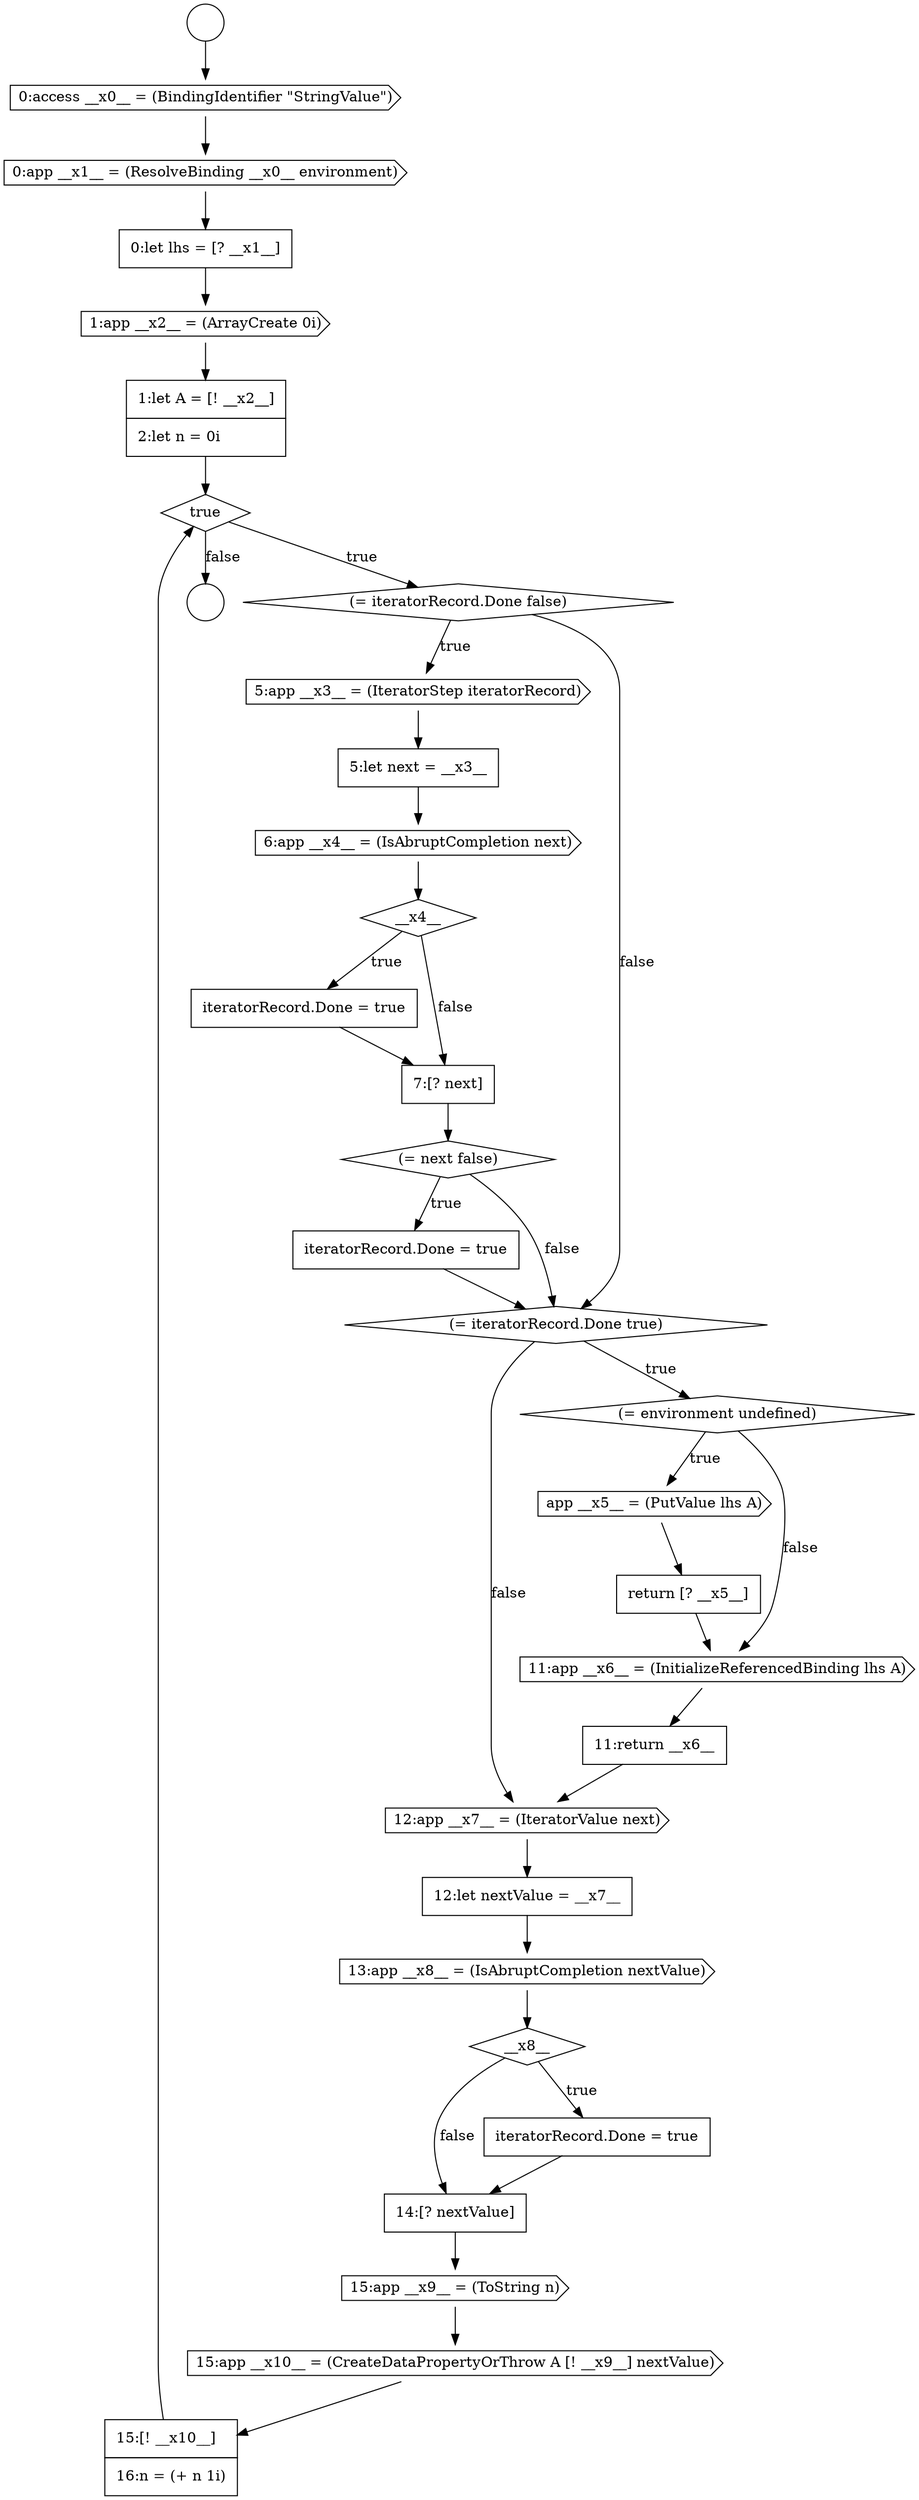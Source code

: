 digraph {
  node7100 [shape=circle label=" " color="black" fillcolor="white" style=filled]
  node7115 [shape=diamond, label=<<font color="black">(= next false)</font>> color="black" fillcolor="white" style=filled]
  node7116 [shape=none, margin=0, label=<<font color="black">
    <table border="0" cellborder="1" cellspacing="0" cellpadding="10">
      <tr><td align="left">iteratorRecord.Done = true</td></tr>
    </table>
  </font>> color="black" fillcolor="white" style=filled]
  node7123 [shape=cds, label=<<font color="black">12:app __x7__ = (IteratorValue next)</font>> color="black" fillcolor="white" style=filled]
  node7106 [shape=none, margin=0, label=<<font color="black">
    <table border="0" cellborder="1" cellspacing="0" cellpadding="10">
      <tr><td align="left">1:let A = [! __x2__]</td></tr>
      <tr><td align="left">2:let n = 0i</td></tr>
    </table>
  </font>> color="black" fillcolor="white" style=filled]
  node7109 [shape=cds, label=<<font color="black">5:app __x3__ = (IteratorStep iteratorRecord)</font>> color="black" fillcolor="white" style=filled]
  node7130 [shape=cds, label=<<font color="black">15:app __x10__ = (CreateDataPropertyOrThrow A [! __x9__] nextValue)</font>> color="black" fillcolor="white" style=filled]
  node7131 [shape=none, margin=0, label=<<font color="black">
    <table border="0" cellborder="1" cellspacing="0" cellpadding="10">
      <tr><td align="left">15:[! __x10__]</td></tr>
      <tr><td align="left">16:n = (+ n 1i)</td></tr>
    </table>
  </font>> color="black" fillcolor="white" style=filled]
  node7124 [shape=none, margin=0, label=<<font color="black">
    <table border="0" cellborder="1" cellspacing="0" cellpadding="10">
      <tr><td align="left">12:let nextValue = __x7__</td></tr>
    </table>
  </font>> color="black" fillcolor="white" style=filled]
  node7112 [shape=diamond, label=<<font color="black">__x4__</font>> color="black" fillcolor="white" style=filled]
  node7107 [shape=diamond, label=<<font color="black">true</font>> color="black" fillcolor="white" style=filled]
  node7104 [shape=none, margin=0, label=<<font color="black">
    <table border="0" cellborder="1" cellspacing="0" cellpadding="10">
      <tr><td align="left">0:let lhs = [? __x1__]</td></tr>
    </table>
  </font>> color="black" fillcolor="white" style=filled]
  node7129 [shape=cds, label=<<font color="black">15:app __x9__ = (ToString n)</font>> color="black" fillcolor="white" style=filled]
  node7110 [shape=none, margin=0, label=<<font color="black">
    <table border="0" cellborder="1" cellspacing="0" cellpadding="10">
      <tr><td align="left">5:let next = __x3__</td></tr>
    </table>
  </font>> color="black" fillcolor="white" style=filled]
  node7101 [shape=circle label=" " color="black" fillcolor="white" style=filled]
  node7111 [shape=cds, label=<<font color="black">6:app __x4__ = (IsAbruptCompletion next)</font>> color="black" fillcolor="white" style=filled]
  node7128 [shape=none, margin=0, label=<<font color="black">
    <table border="0" cellborder="1" cellspacing="0" cellpadding="10">
      <tr><td align="left">14:[? nextValue]</td></tr>
    </table>
  </font>> color="black" fillcolor="white" style=filled]
  node7118 [shape=diamond, label=<<font color="black">(= environment undefined)</font>> color="black" fillcolor="white" style=filled]
  node7119 [shape=cds, label=<<font color="black">app __x5__ = (PutValue lhs A)</font>> color="black" fillcolor="white" style=filled]
  node7113 [shape=none, margin=0, label=<<font color="black">
    <table border="0" cellborder="1" cellspacing="0" cellpadding="10">
      <tr><td align="left">iteratorRecord.Done = true</td></tr>
    </table>
  </font>> color="black" fillcolor="white" style=filled]
  node7117 [shape=diamond, label=<<font color="black">(= iteratorRecord.Done true)</font>> color="black" fillcolor="white" style=filled]
  node7102 [shape=cds, label=<<font color="black">0:access __x0__ = (BindingIdentifier &quot;StringValue&quot;)</font>> color="black" fillcolor="white" style=filled]
  node7122 [shape=none, margin=0, label=<<font color="black">
    <table border="0" cellborder="1" cellspacing="0" cellpadding="10">
      <tr><td align="left">11:return __x6__</td></tr>
    </table>
  </font>> color="black" fillcolor="white" style=filled]
  node7105 [shape=cds, label=<<font color="black">1:app __x2__ = (ArrayCreate 0i)</font>> color="black" fillcolor="white" style=filled]
  node7127 [shape=none, margin=0, label=<<font color="black">
    <table border="0" cellborder="1" cellspacing="0" cellpadding="10">
      <tr><td align="left">iteratorRecord.Done = true</td></tr>
    </table>
  </font>> color="black" fillcolor="white" style=filled]
  node7120 [shape=none, margin=0, label=<<font color="black">
    <table border="0" cellborder="1" cellspacing="0" cellpadding="10">
      <tr><td align="left">return [? __x5__]</td></tr>
    </table>
  </font>> color="black" fillcolor="white" style=filled]
  node7114 [shape=none, margin=0, label=<<font color="black">
    <table border="0" cellborder="1" cellspacing="0" cellpadding="10">
      <tr><td align="left">7:[? next]</td></tr>
    </table>
  </font>> color="black" fillcolor="white" style=filled]
  node7125 [shape=cds, label=<<font color="black">13:app __x8__ = (IsAbruptCompletion nextValue)</font>> color="black" fillcolor="white" style=filled]
  node7126 [shape=diamond, label=<<font color="black">__x8__</font>> color="black" fillcolor="white" style=filled]
  node7121 [shape=cds, label=<<font color="black">11:app __x6__ = (InitializeReferencedBinding lhs A)</font>> color="black" fillcolor="white" style=filled]
  node7103 [shape=cds, label=<<font color="black">0:app __x1__ = (ResolveBinding __x0__ environment)</font>> color="black" fillcolor="white" style=filled]
  node7108 [shape=diamond, label=<<font color="black">(= iteratorRecord.Done false)</font>> color="black" fillcolor="white" style=filled]
  node7107 -> node7108 [label=<<font color="black">true</font>> color="black"]
  node7107 -> node7101 [label=<<font color="black">false</font>> color="black"]
  node7128 -> node7129 [ color="black"]
  node7105 -> node7106 [ color="black"]
  node7127 -> node7128 [ color="black"]
  node7125 -> node7126 [ color="black"]
  node7103 -> node7104 [ color="black"]
  node7109 -> node7110 [ color="black"]
  node7115 -> node7116 [label=<<font color="black">true</font>> color="black"]
  node7115 -> node7117 [label=<<font color="black">false</font>> color="black"]
  node7111 -> node7112 [ color="black"]
  node7119 -> node7120 [ color="black"]
  node7129 -> node7130 [ color="black"]
  node7113 -> node7114 [ color="black"]
  node7131 -> node7107 [ color="black"]
  node7100 -> node7102 [ color="black"]
  node7106 -> node7107 [ color="black"]
  node7121 -> node7122 [ color="black"]
  node7118 -> node7119 [label=<<font color="black">true</font>> color="black"]
  node7118 -> node7121 [label=<<font color="black">false</font>> color="black"]
  node7116 -> node7117 [ color="black"]
  node7126 -> node7127 [label=<<font color="black">true</font>> color="black"]
  node7126 -> node7128 [label=<<font color="black">false</font>> color="black"]
  node7120 -> node7121 [ color="black"]
  node7112 -> node7113 [label=<<font color="black">true</font>> color="black"]
  node7112 -> node7114 [label=<<font color="black">false</font>> color="black"]
  node7124 -> node7125 [ color="black"]
  node7117 -> node7118 [label=<<font color="black">true</font>> color="black"]
  node7117 -> node7123 [label=<<font color="black">false</font>> color="black"]
  node7123 -> node7124 [ color="black"]
  node7130 -> node7131 [ color="black"]
  node7102 -> node7103 [ color="black"]
  node7104 -> node7105 [ color="black"]
  node7122 -> node7123 [ color="black"]
  node7114 -> node7115 [ color="black"]
  node7110 -> node7111 [ color="black"]
  node7108 -> node7109 [label=<<font color="black">true</font>> color="black"]
  node7108 -> node7117 [label=<<font color="black">false</font>> color="black"]
}
